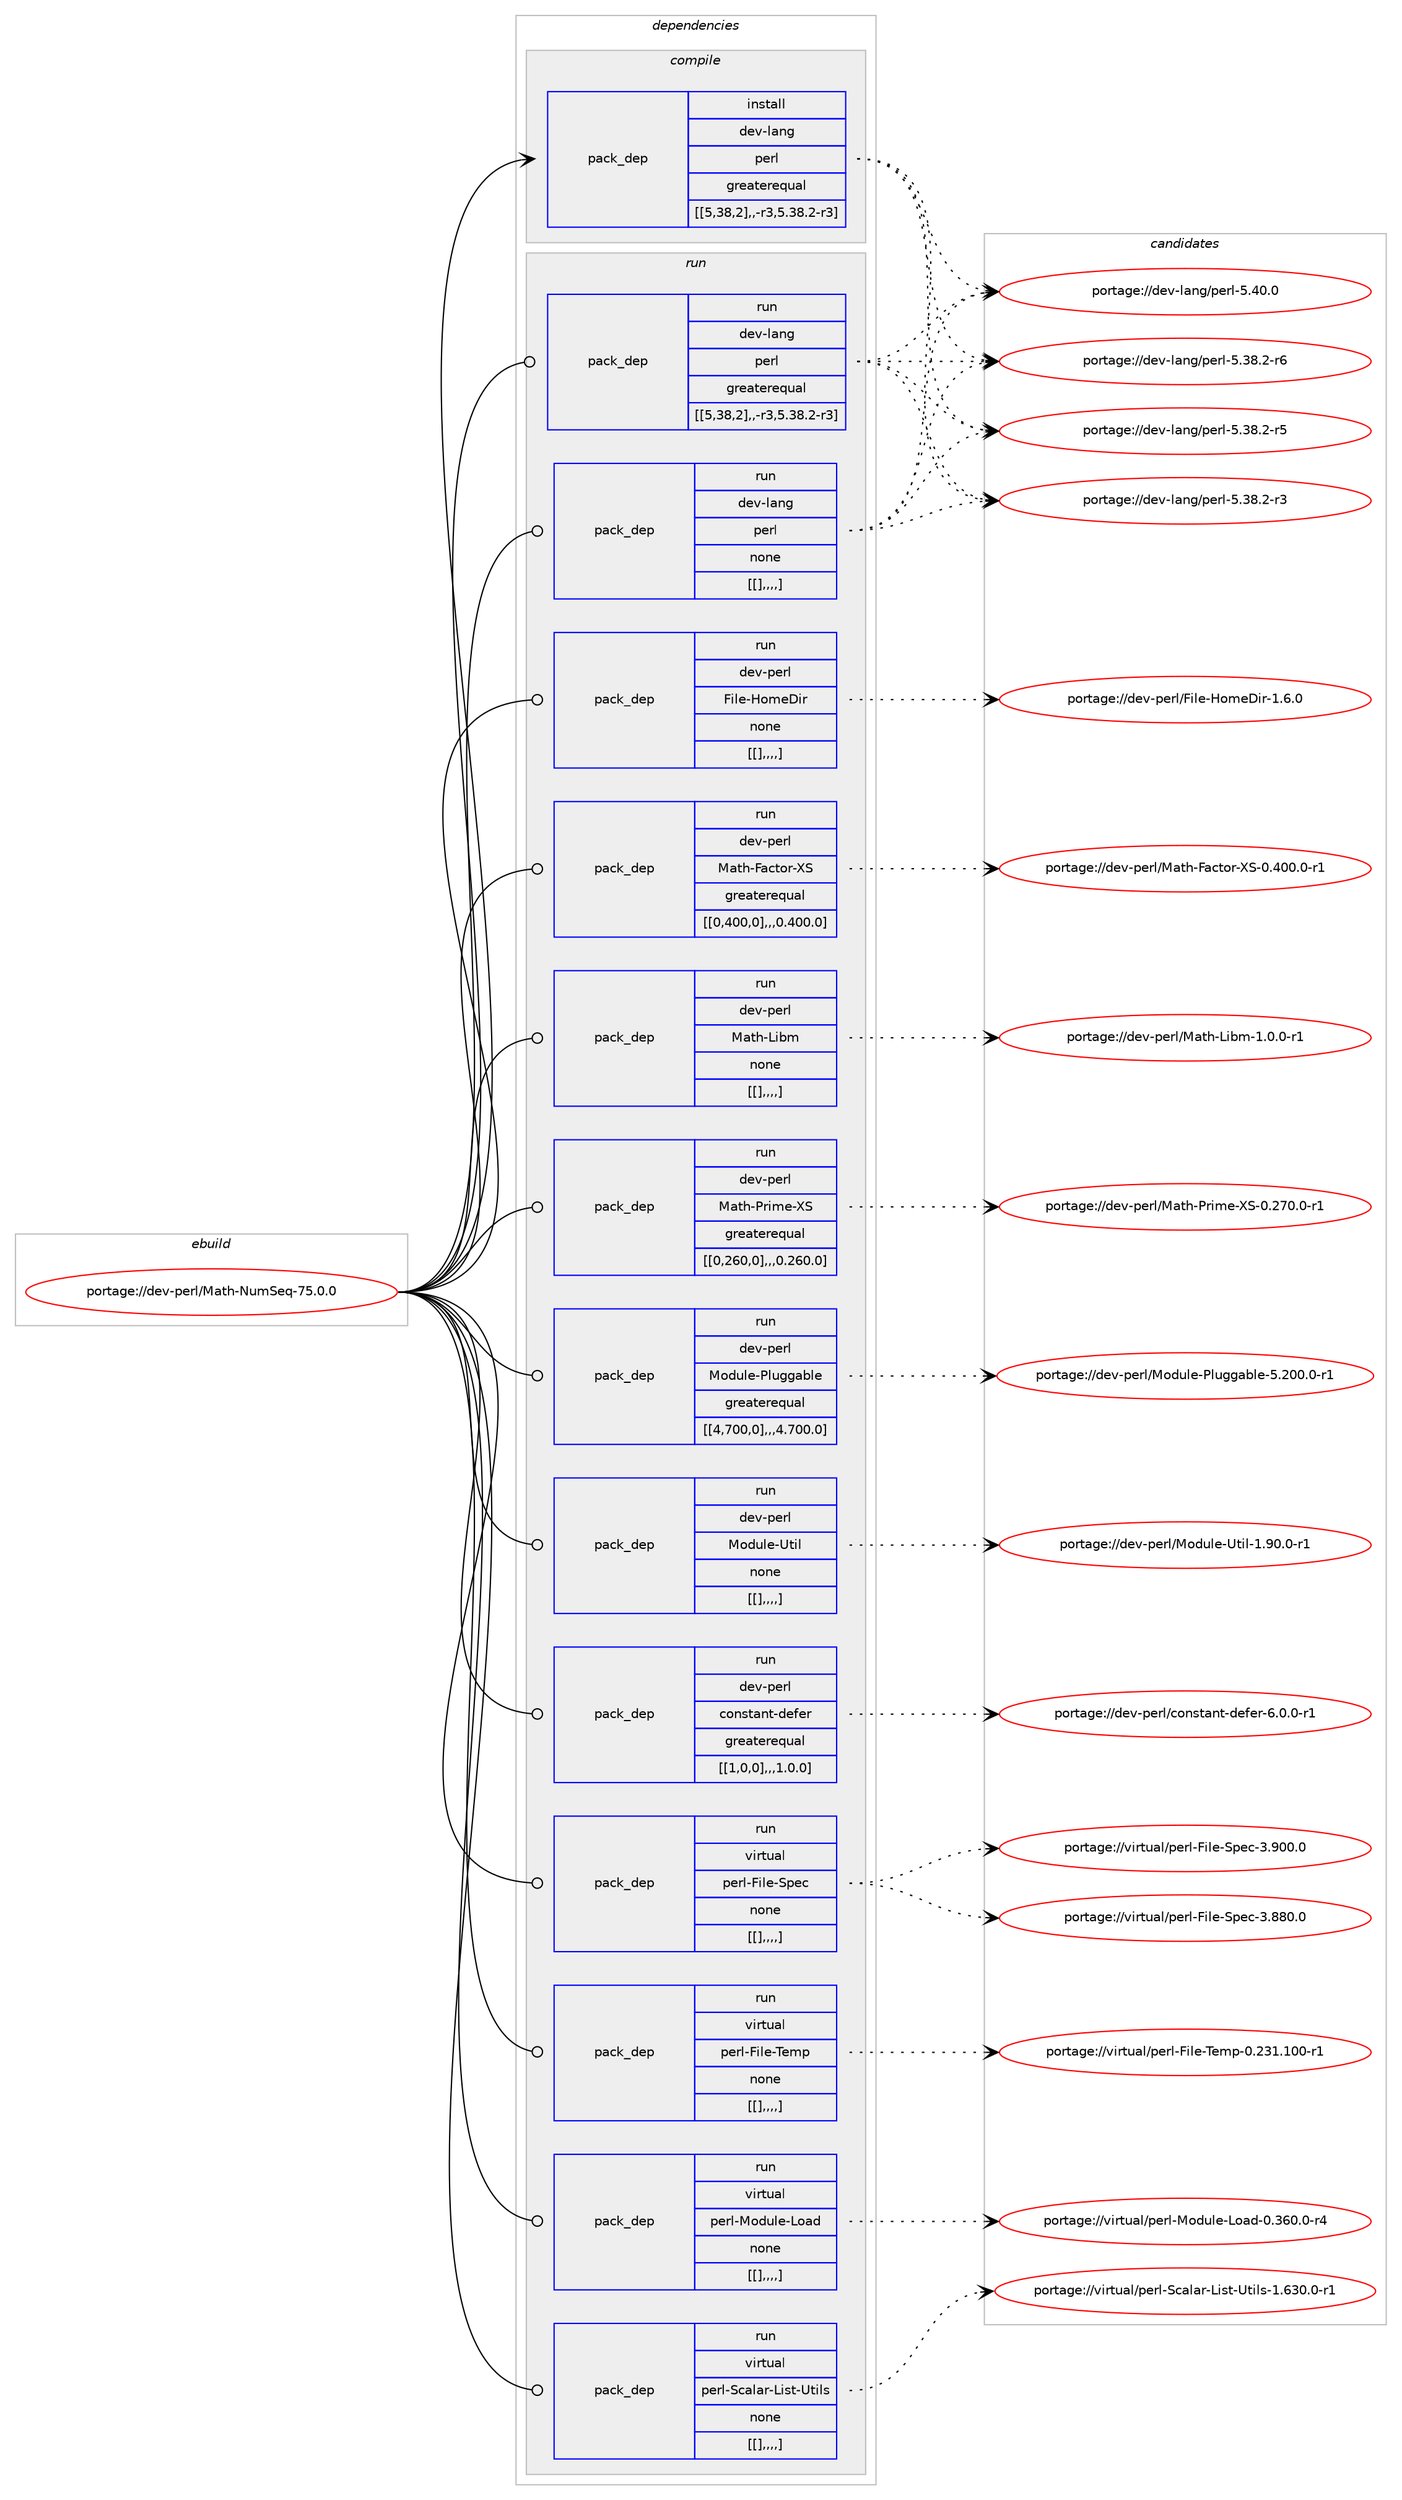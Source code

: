 digraph prolog {

# *************
# Graph options
# *************

newrank=true;
concentrate=true;
compound=true;
graph [rankdir=LR,fontname=Helvetica,fontsize=10,ranksep=1.5];#, ranksep=2.5, nodesep=0.2];
edge  [arrowhead=vee];
node  [fontname=Helvetica,fontsize=10];

# **********
# The ebuild
# **********

subgraph cluster_leftcol {
color=gray;
label=<<i>ebuild</i>>;
id [label="portage://dev-perl/Math-NumSeq-75.0.0", color=red, width=4, href="../dev-perl/Math-NumSeq-75.0.0.svg"];
}

# ****************
# The dependencies
# ****************

subgraph cluster_midcol {
color=gray;
label=<<i>dependencies</i>>;
subgraph cluster_compile {
fillcolor="#eeeeee";
style=filled;
label=<<i>compile</i>>;
subgraph pack102292 {
dependency133950 [label=<<TABLE BORDER="0" CELLBORDER="1" CELLSPACING="0" CELLPADDING="4" WIDTH="220"><TR><TD ROWSPAN="6" CELLPADDING="30">pack_dep</TD></TR><TR><TD WIDTH="110">install</TD></TR><TR><TD>dev-lang</TD></TR><TR><TD>perl</TD></TR><TR><TD>greaterequal</TD></TR><TR><TD>[[5,38,2],,-r3,5.38.2-r3]</TD></TR></TABLE>>, shape=none, color=blue];
}
id:e -> dependency133950:w [weight=20,style="solid",arrowhead="vee"];
}
subgraph cluster_compileandrun {
fillcolor="#eeeeee";
style=filled;
label=<<i>compile and run</i>>;
}
subgraph cluster_run {
fillcolor="#eeeeee";
style=filled;
label=<<i>run</i>>;
subgraph pack102293 {
dependency133951 [label=<<TABLE BORDER="0" CELLBORDER="1" CELLSPACING="0" CELLPADDING="4" WIDTH="220"><TR><TD ROWSPAN="6" CELLPADDING="30">pack_dep</TD></TR><TR><TD WIDTH="110">run</TD></TR><TR><TD>dev-lang</TD></TR><TR><TD>perl</TD></TR><TR><TD>greaterequal</TD></TR><TR><TD>[[5,38,2],,-r3,5.38.2-r3]</TD></TR></TABLE>>, shape=none, color=blue];
}
id:e -> dependency133951:w [weight=20,style="solid",arrowhead="odot"];
subgraph pack102294 {
dependency133952 [label=<<TABLE BORDER="0" CELLBORDER="1" CELLSPACING="0" CELLPADDING="4" WIDTH="220"><TR><TD ROWSPAN="6" CELLPADDING="30">pack_dep</TD></TR><TR><TD WIDTH="110">run</TD></TR><TR><TD>dev-lang</TD></TR><TR><TD>perl</TD></TR><TR><TD>none</TD></TR><TR><TD>[[],,,,]</TD></TR></TABLE>>, shape=none, color=blue];
}
id:e -> dependency133952:w [weight=20,style="solid",arrowhead="odot"];
subgraph pack102295 {
dependency133953 [label=<<TABLE BORDER="0" CELLBORDER="1" CELLSPACING="0" CELLPADDING="4" WIDTH="220"><TR><TD ROWSPAN="6" CELLPADDING="30">pack_dep</TD></TR><TR><TD WIDTH="110">run</TD></TR><TR><TD>dev-perl</TD></TR><TR><TD>File-HomeDir</TD></TR><TR><TD>none</TD></TR><TR><TD>[[],,,,]</TD></TR></TABLE>>, shape=none, color=blue];
}
id:e -> dependency133953:w [weight=20,style="solid",arrowhead="odot"];
subgraph pack102296 {
dependency133954 [label=<<TABLE BORDER="0" CELLBORDER="1" CELLSPACING="0" CELLPADDING="4" WIDTH="220"><TR><TD ROWSPAN="6" CELLPADDING="30">pack_dep</TD></TR><TR><TD WIDTH="110">run</TD></TR><TR><TD>dev-perl</TD></TR><TR><TD>Math-Factor-XS</TD></TR><TR><TD>greaterequal</TD></TR><TR><TD>[[0,400,0],,,0.400.0]</TD></TR></TABLE>>, shape=none, color=blue];
}
id:e -> dependency133954:w [weight=20,style="solid",arrowhead="odot"];
subgraph pack102297 {
dependency133955 [label=<<TABLE BORDER="0" CELLBORDER="1" CELLSPACING="0" CELLPADDING="4" WIDTH="220"><TR><TD ROWSPAN="6" CELLPADDING="30">pack_dep</TD></TR><TR><TD WIDTH="110">run</TD></TR><TR><TD>dev-perl</TD></TR><TR><TD>Math-Libm</TD></TR><TR><TD>none</TD></TR><TR><TD>[[],,,,]</TD></TR></TABLE>>, shape=none, color=blue];
}
id:e -> dependency133955:w [weight=20,style="solid",arrowhead="odot"];
subgraph pack102298 {
dependency133956 [label=<<TABLE BORDER="0" CELLBORDER="1" CELLSPACING="0" CELLPADDING="4" WIDTH="220"><TR><TD ROWSPAN="6" CELLPADDING="30">pack_dep</TD></TR><TR><TD WIDTH="110">run</TD></TR><TR><TD>dev-perl</TD></TR><TR><TD>Math-Prime-XS</TD></TR><TR><TD>greaterequal</TD></TR><TR><TD>[[0,260,0],,,0.260.0]</TD></TR></TABLE>>, shape=none, color=blue];
}
id:e -> dependency133956:w [weight=20,style="solid",arrowhead="odot"];
subgraph pack102299 {
dependency133957 [label=<<TABLE BORDER="0" CELLBORDER="1" CELLSPACING="0" CELLPADDING="4" WIDTH="220"><TR><TD ROWSPAN="6" CELLPADDING="30">pack_dep</TD></TR><TR><TD WIDTH="110">run</TD></TR><TR><TD>dev-perl</TD></TR><TR><TD>Module-Pluggable</TD></TR><TR><TD>greaterequal</TD></TR><TR><TD>[[4,700,0],,,4.700.0]</TD></TR></TABLE>>, shape=none, color=blue];
}
id:e -> dependency133957:w [weight=20,style="solid",arrowhead="odot"];
subgraph pack102300 {
dependency133958 [label=<<TABLE BORDER="0" CELLBORDER="1" CELLSPACING="0" CELLPADDING="4" WIDTH="220"><TR><TD ROWSPAN="6" CELLPADDING="30">pack_dep</TD></TR><TR><TD WIDTH="110">run</TD></TR><TR><TD>dev-perl</TD></TR><TR><TD>Module-Util</TD></TR><TR><TD>none</TD></TR><TR><TD>[[],,,,]</TD></TR></TABLE>>, shape=none, color=blue];
}
id:e -> dependency133958:w [weight=20,style="solid",arrowhead="odot"];
subgraph pack102301 {
dependency133959 [label=<<TABLE BORDER="0" CELLBORDER="1" CELLSPACING="0" CELLPADDING="4" WIDTH="220"><TR><TD ROWSPAN="6" CELLPADDING="30">pack_dep</TD></TR><TR><TD WIDTH="110">run</TD></TR><TR><TD>dev-perl</TD></TR><TR><TD>constant-defer</TD></TR><TR><TD>greaterequal</TD></TR><TR><TD>[[1,0,0],,,1.0.0]</TD></TR></TABLE>>, shape=none, color=blue];
}
id:e -> dependency133959:w [weight=20,style="solid",arrowhead="odot"];
subgraph pack102302 {
dependency133960 [label=<<TABLE BORDER="0" CELLBORDER="1" CELLSPACING="0" CELLPADDING="4" WIDTH="220"><TR><TD ROWSPAN="6" CELLPADDING="30">pack_dep</TD></TR><TR><TD WIDTH="110">run</TD></TR><TR><TD>virtual</TD></TR><TR><TD>perl-File-Spec</TD></TR><TR><TD>none</TD></TR><TR><TD>[[],,,,]</TD></TR></TABLE>>, shape=none, color=blue];
}
id:e -> dependency133960:w [weight=20,style="solid",arrowhead="odot"];
subgraph pack102303 {
dependency133961 [label=<<TABLE BORDER="0" CELLBORDER="1" CELLSPACING="0" CELLPADDING="4" WIDTH="220"><TR><TD ROWSPAN="6" CELLPADDING="30">pack_dep</TD></TR><TR><TD WIDTH="110">run</TD></TR><TR><TD>virtual</TD></TR><TR><TD>perl-File-Temp</TD></TR><TR><TD>none</TD></TR><TR><TD>[[],,,,]</TD></TR></TABLE>>, shape=none, color=blue];
}
id:e -> dependency133961:w [weight=20,style="solid",arrowhead="odot"];
subgraph pack102304 {
dependency133962 [label=<<TABLE BORDER="0" CELLBORDER="1" CELLSPACING="0" CELLPADDING="4" WIDTH="220"><TR><TD ROWSPAN="6" CELLPADDING="30">pack_dep</TD></TR><TR><TD WIDTH="110">run</TD></TR><TR><TD>virtual</TD></TR><TR><TD>perl-Module-Load</TD></TR><TR><TD>none</TD></TR><TR><TD>[[],,,,]</TD></TR></TABLE>>, shape=none, color=blue];
}
id:e -> dependency133962:w [weight=20,style="solid",arrowhead="odot"];
subgraph pack102305 {
dependency133963 [label=<<TABLE BORDER="0" CELLBORDER="1" CELLSPACING="0" CELLPADDING="4" WIDTH="220"><TR><TD ROWSPAN="6" CELLPADDING="30">pack_dep</TD></TR><TR><TD WIDTH="110">run</TD></TR><TR><TD>virtual</TD></TR><TR><TD>perl-Scalar-List-Utils</TD></TR><TR><TD>none</TD></TR><TR><TD>[[],,,,]</TD></TR></TABLE>>, shape=none, color=blue];
}
id:e -> dependency133963:w [weight=20,style="solid",arrowhead="odot"];
}
}

# **************
# The candidates
# **************

subgraph cluster_choices {
rank=same;
color=gray;
label=<<i>candidates</i>>;

subgraph choice102292 {
color=black;
nodesep=1;
choice10010111845108971101034711210111410845534652484648 [label="portage://dev-lang/perl-5.40.0", color=red, width=4,href="../dev-lang/perl-5.40.0.svg"];
choice100101118451089711010347112101114108455346515646504511454 [label="portage://dev-lang/perl-5.38.2-r6", color=red, width=4,href="../dev-lang/perl-5.38.2-r6.svg"];
choice100101118451089711010347112101114108455346515646504511453 [label="portage://dev-lang/perl-5.38.2-r5", color=red, width=4,href="../dev-lang/perl-5.38.2-r5.svg"];
choice100101118451089711010347112101114108455346515646504511451 [label="portage://dev-lang/perl-5.38.2-r3", color=red, width=4,href="../dev-lang/perl-5.38.2-r3.svg"];
dependency133950:e -> choice10010111845108971101034711210111410845534652484648:w [style=dotted,weight="100"];
dependency133950:e -> choice100101118451089711010347112101114108455346515646504511454:w [style=dotted,weight="100"];
dependency133950:e -> choice100101118451089711010347112101114108455346515646504511453:w [style=dotted,weight="100"];
dependency133950:e -> choice100101118451089711010347112101114108455346515646504511451:w [style=dotted,weight="100"];
}
subgraph choice102293 {
color=black;
nodesep=1;
choice10010111845108971101034711210111410845534652484648 [label="portage://dev-lang/perl-5.40.0", color=red, width=4,href="../dev-lang/perl-5.40.0.svg"];
choice100101118451089711010347112101114108455346515646504511454 [label="portage://dev-lang/perl-5.38.2-r6", color=red, width=4,href="../dev-lang/perl-5.38.2-r6.svg"];
choice100101118451089711010347112101114108455346515646504511453 [label="portage://dev-lang/perl-5.38.2-r5", color=red, width=4,href="../dev-lang/perl-5.38.2-r5.svg"];
choice100101118451089711010347112101114108455346515646504511451 [label="portage://dev-lang/perl-5.38.2-r3", color=red, width=4,href="../dev-lang/perl-5.38.2-r3.svg"];
dependency133951:e -> choice10010111845108971101034711210111410845534652484648:w [style=dotted,weight="100"];
dependency133951:e -> choice100101118451089711010347112101114108455346515646504511454:w [style=dotted,weight="100"];
dependency133951:e -> choice100101118451089711010347112101114108455346515646504511453:w [style=dotted,weight="100"];
dependency133951:e -> choice100101118451089711010347112101114108455346515646504511451:w [style=dotted,weight="100"];
}
subgraph choice102294 {
color=black;
nodesep=1;
choice10010111845108971101034711210111410845534652484648 [label="portage://dev-lang/perl-5.40.0", color=red, width=4,href="../dev-lang/perl-5.40.0.svg"];
choice100101118451089711010347112101114108455346515646504511454 [label="portage://dev-lang/perl-5.38.2-r6", color=red, width=4,href="../dev-lang/perl-5.38.2-r6.svg"];
choice100101118451089711010347112101114108455346515646504511453 [label="portage://dev-lang/perl-5.38.2-r5", color=red, width=4,href="../dev-lang/perl-5.38.2-r5.svg"];
choice100101118451089711010347112101114108455346515646504511451 [label="portage://dev-lang/perl-5.38.2-r3", color=red, width=4,href="../dev-lang/perl-5.38.2-r3.svg"];
dependency133952:e -> choice10010111845108971101034711210111410845534652484648:w [style=dotted,weight="100"];
dependency133952:e -> choice100101118451089711010347112101114108455346515646504511454:w [style=dotted,weight="100"];
dependency133952:e -> choice100101118451089711010347112101114108455346515646504511453:w [style=dotted,weight="100"];
dependency133952:e -> choice100101118451089711010347112101114108455346515646504511451:w [style=dotted,weight="100"];
}
subgraph choice102295 {
color=black;
nodesep=1;
choice100101118451121011141084770105108101457211110910168105114454946544648 [label="portage://dev-perl/File-HomeDir-1.6.0", color=red, width=4,href="../dev-perl/File-HomeDir-1.6.0.svg"];
dependency133953:e -> choice100101118451121011141084770105108101457211110910168105114454946544648:w [style=dotted,weight="100"];
}
subgraph choice102296 {
color=black;
nodesep=1;
choice100101118451121011141084777971161044570979911611111445888345484652484846484511449 [label="portage://dev-perl/Math-Factor-XS-0.400.0-r1", color=red, width=4,href="../dev-perl/Math-Factor-XS-0.400.0-r1.svg"];
dependency133954:e -> choice100101118451121011141084777971161044570979911611111445888345484652484846484511449:w [style=dotted,weight="100"];
}
subgraph choice102297 {
color=black;
nodesep=1;
choice100101118451121011141084777971161044576105981094549464846484511449 [label="portage://dev-perl/Math-Libm-1.0.0-r1", color=red, width=4,href="../dev-perl/Math-Libm-1.0.0-r1.svg"];
dependency133955:e -> choice100101118451121011141084777971161044576105981094549464846484511449:w [style=dotted,weight="100"];
}
subgraph choice102298 {
color=black;
nodesep=1;
choice10010111845112101114108477797116104458011410510910145888345484650554846484511449 [label="portage://dev-perl/Math-Prime-XS-0.270.0-r1", color=red, width=4,href="../dev-perl/Math-Prime-XS-0.270.0-r1.svg"];
dependency133956:e -> choice10010111845112101114108477797116104458011410510910145888345484650554846484511449:w [style=dotted,weight="100"];
}
subgraph choice102299 {
color=black;
nodesep=1;
choice1001011184511210111410847771111001171081014580108117103103979810810145534650484846484511449 [label="portage://dev-perl/Module-Pluggable-5.200.0-r1", color=red, width=4,href="../dev-perl/Module-Pluggable-5.200.0-r1.svg"];
dependency133957:e -> choice1001011184511210111410847771111001171081014580108117103103979810810145534650484846484511449:w [style=dotted,weight="100"];
}
subgraph choice102300 {
color=black;
nodesep=1;
choice1001011184511210111410847771111001171081014585116105108454946574846484511449 [label="portage://dev-perl/Module-Util-1.90.0-r1", color=red, width=4,href="../dev-perl/Module-Util-1.90.0-r1.svg"];
dependency133958:e -> choice1001011184511210111410847771111001171081014585116105108454946574846484511449:w [style=dotted,weight="100"];
}
subgraph choice102301 {
color=black;
nodesep=1;
choice10010111845112101114108479911111011511697110116451001011021011144554464846484511449 [label="portage://dev-perl/constant-defer-6.0.0-r1", color=red, width=4,href="../dev-perl/constant-defer-6.0.0-r1.svg"];
dependency133959:e -> choice10010111845112101114108479911111011511697110116451001011021011144554464846484511449:w [style=dotted,weight="100"];
}
subgraph choice102302 {
color=black;
nodesep=1;
choice118105114116117971084711210111410845701051081014583112101994551465748484648 [label="portage://virtual/perl-File-Spec-3.900.0", color=red, width=4,href="../virtual/perl-File-Spec-3.900.0.svg"];
choice118105114116117971084711210111410845701051081014583112101994551465656484648 [label="portage://virtual/perl-File-Spec-3.880.0", color=red, width=4,href="../virtual/perl-File-Spec-3.880.0.svg"];
dependency133960:e -> choice118105114116117971084711210111410845701051081014583112101994551465748484648:w [style=dotted,weight="100"];
dependency133960:e -> choice118105114116117971084711210111410845701051081014583112101994551465656484648:w [style=dotted,weight="100"];
}
subgraph choice102303 {
color=black;
nodesep=1;
choice118105114116117971084711210111410845701051081014584101109112454846505149464948484511449 [label="portage://virtual/perl-File-Temp-0.231.100-r1", color=red, width=4,href="../virtual/perl-File-Temp-0.231.100-r1.svg"];
dependency133961:e -> choice118105114116117971084711210111410845701051081014584101109112454846505149464948484511449:w [style=dotted,weight="100"];
}
subgraph choice102304 {
color=black;
nodesep=1;
choice1181051141161179710847112101114108457711110011710810145761119710045484651544846484511452 [label="portage://virtual/perl-Module-Load-0.360.0-r4", color=red, width=4,href="../virtual/perl-Module-Load-0.360.0-r4.svg"];
dependency133962:e -> choice1181051141161179710847112101114108457711110011710810145761119710045484651544846484511452:w [style=dotted,weight="100"];
}
subgraph choice102305 {
color=black;
nodesep=1;
choice118105114116117971084711210111410845839997108971144576105115116458511610510811545494654514846484511449 [label="portage://virtual/perl-Scalar-List-Utils-1.630.0-r1", color=red, width=4,href="../virtual/perl-Scalar-List-Utils-1.630.0-r1.svg"];
dependency133963:e -> choice118105114116117971084711210111410845839997108971144576105115116458511610510811545494654514846484511449:w [style=dotted,weight="100"];
}
}

}
